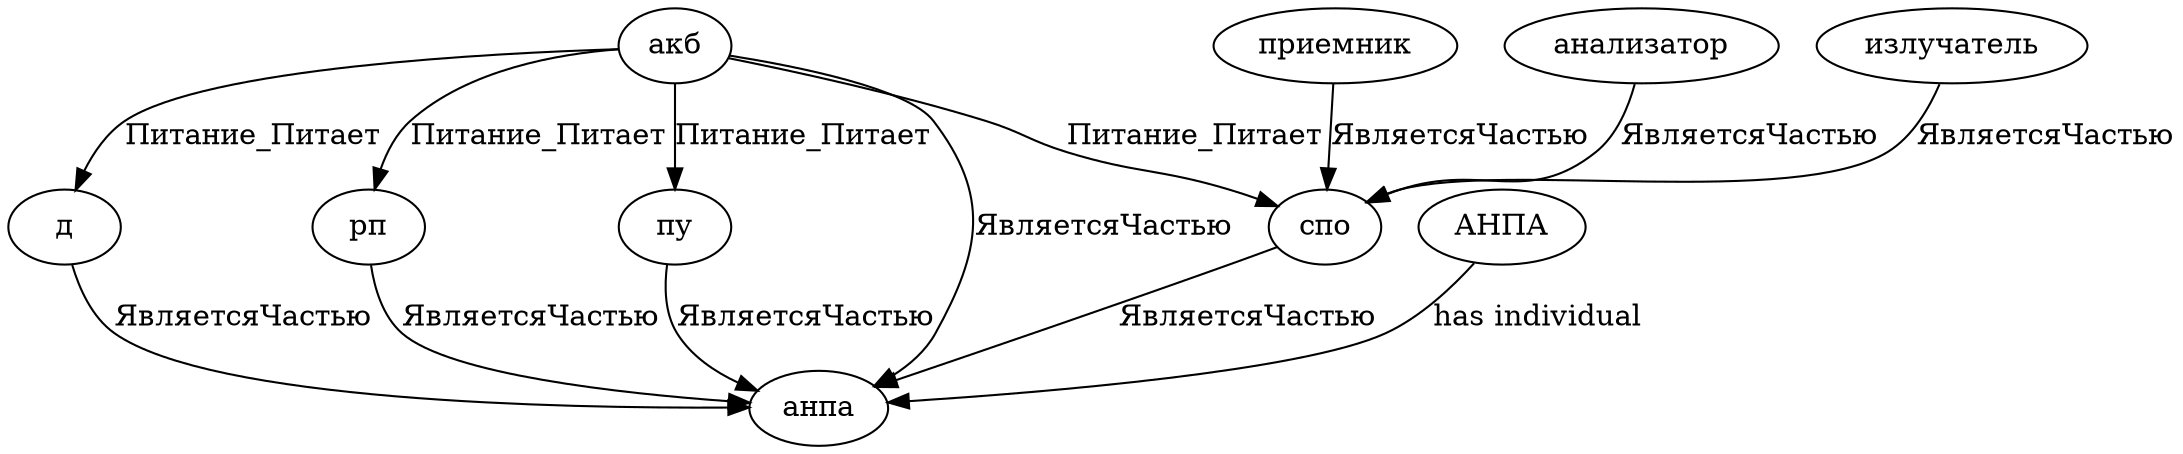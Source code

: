 digraph g {
	"приемник" -> "спо" [label="ЯвляетсяЧастью"]
	"пу" -> "анпа" [label="ЯвляетсяЧастью"]
	"акб" -> "спо" [label="Питание_Питает"]
	"анализатор" -> "спо" [label="ЯвляетсяЧастью"]
	"акб" -> "анпа" [label="ЯвляетсяЧастью"]
	"излучатель" -> "спо" [label="ЯвляетсяЧастью"]
	"акб" -> "пу" [label="Питание_Питает"]
	"акб" -> "д" [label="Питание_Питает"]
	"рп" -> "анпа" [label="ЯвляетсяЧастью"]
	"акб" -> "рп" [label="Питание_Питает"]
	"АНПА" -> "анпа" [label="has individual"]
	"спо" -> "анпа" [label="ЯвляетсяЧастью"]
	"д" -> "анпа" [label="ЯвляетсяЧастью"]
}
